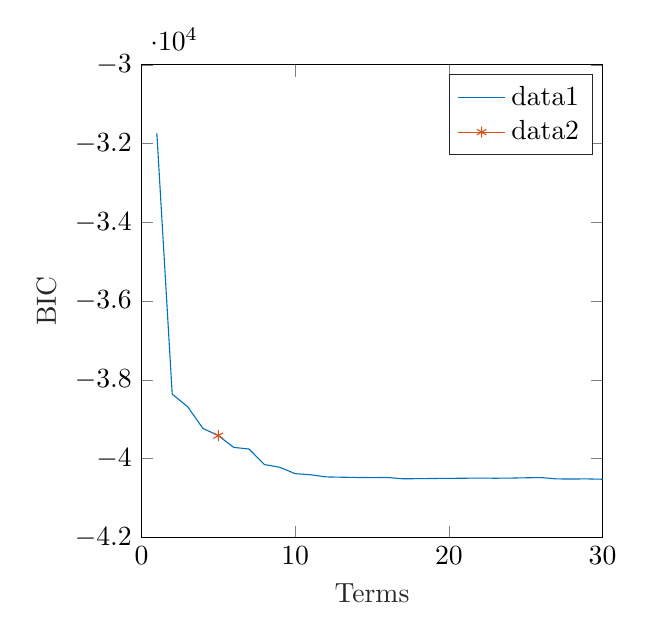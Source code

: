 % This file was created by matlab2tikz.
%
\definecolor{mycolor1}{rgb}{0.0,0.447,0.741}%
\definecolor{mycolor2}{rgb}{0.85,0.325,0.098}%
%
\begin{tikzpicture}

\begin{axis}[%
width=5.856cm,
height=6cm,
at={(0cm,0cm)},
scale only axis,
xmin=0,
xmax=30,
xlabel style={font=\color{white!15!black}},
xlabel={Terms},
ymin=-42000,
ymax=-30000,
ylabel style={font=\color{white!15!black}},
ylabel={BIC},
axis background/.style={fill=white},
legend style={legend cell align=left, align=left, draw=white!15!black}
]
\addplot [color=mycolor1]
  table[row sep=crcr]{%
1	-31733.8\\
2	-38361.85\\
3	-38679.204\\
4	-39234.009\\
5	-39415.113\\
6	-39713.981\\
7	-39756.522\\
8	-40150.614\\
9	-40219.593\\
10	-40382.051\\
11	-40409.58\\
12	-40463.854\\
13	-40471.963\\
14	-40477.957\\
15	-40481.469\\
16	-40479.166\\
17	-40512.092\\
18	-40508.761\\
19	-40504.208\\
20	-40501.314\\
21	-40497.84\\
22	-40493.616\\
23	-40497.736\\
24	-40494.487\\
25	-40487.028\\
26	-40480.642\\
27	-40515.636\\
28	-40516.86\\
29	-40515.337\\
30	-40523.468\\
};
\addlegendentry{data1}

\addplot [color=mycolor2, draw=none, mark=asterisk, mark options={solid, mycolor2}]
  table[row sep=crcr]{%
5	-39415.113\\
};
\addlegendentry{data2}

\end{axis}
\end{tikzpicture}%